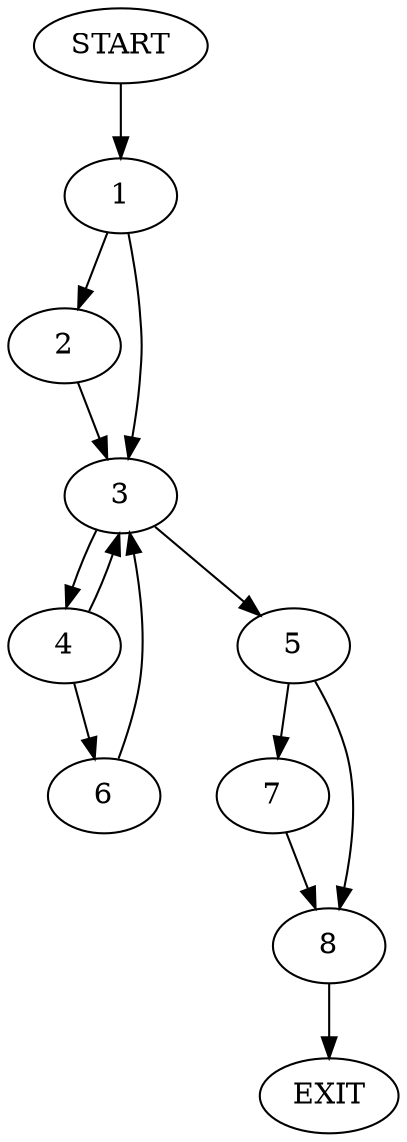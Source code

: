 digraph {
0 [label="START"]
9 [label="EXIT"]
0 -> 1
1 -> 2
1 -> 3
3 -> 4
3 -> 5
2 -> 3
4 -> 6
4 -> 3
5 -> 7
5 -> 8
6 -> 3
7 -> 8
8 -> 9
}
